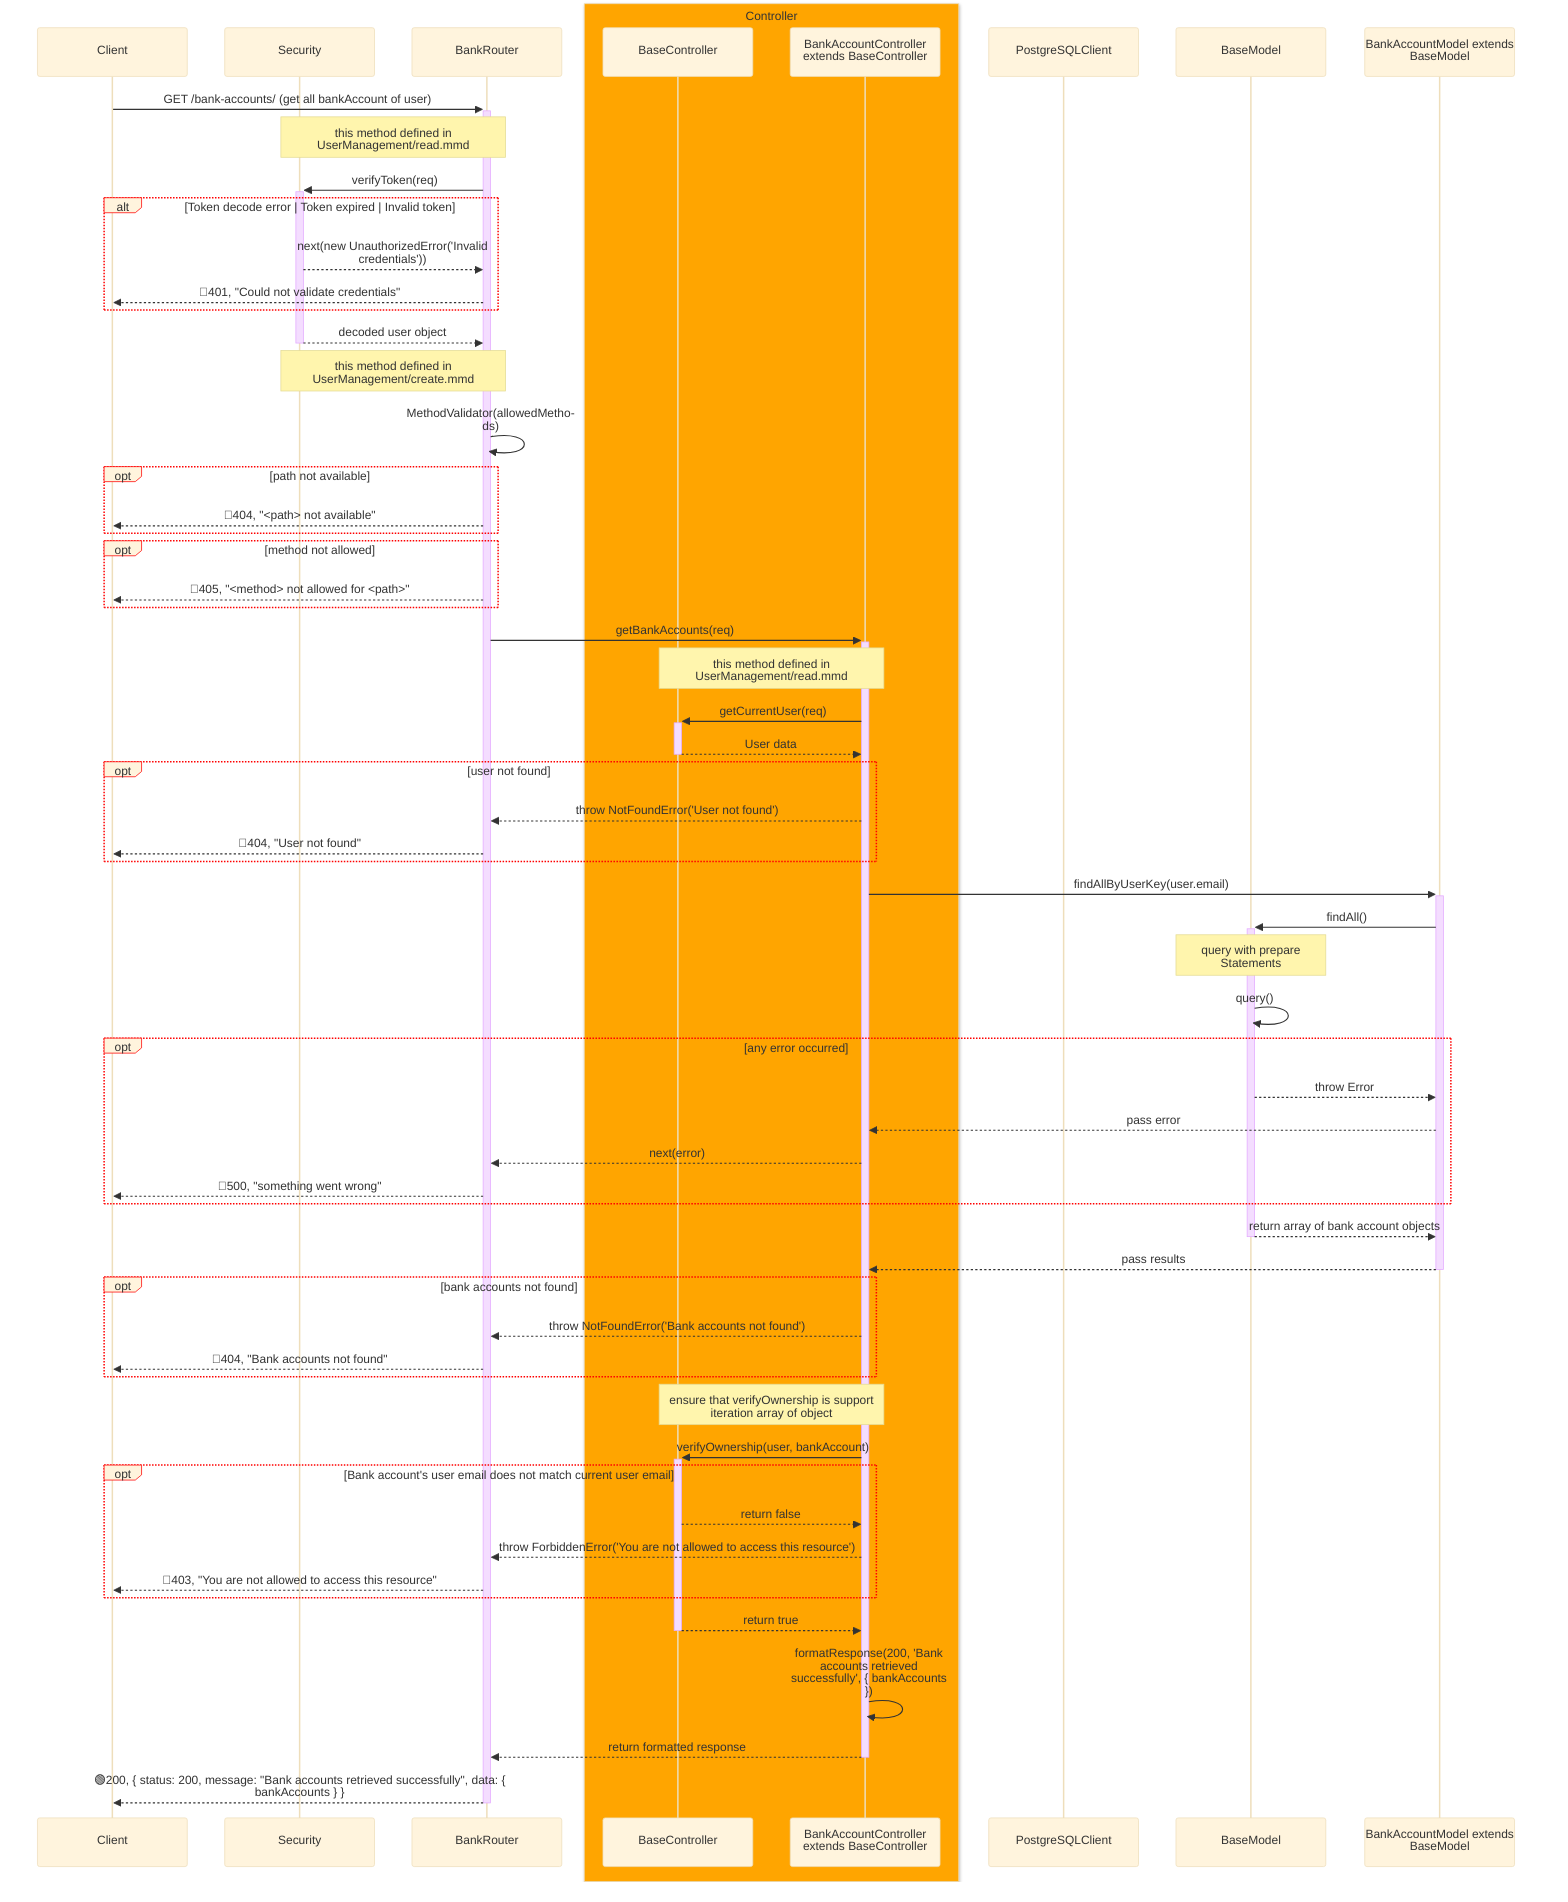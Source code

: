 %%{
    init: {
        "theme":"base",
        "themeVariables": {
            'labelBoxBorderColor': '#ff0000'
        },
        "sequence": { 
            "wrap": true, 
            "width": 200 
        } 
    }
}%%
sequenceDiagram
    participant Client
    participant Sec as Security
    participant Router as BankRouter
    box orange Controller
        participant BaseCont as BaseController
        participant Cont as BankAccountController extends BaseController
    end
    participant PGClient as PostgreSQLClient
    participant BaseModel as BaseModel 
    participant Model as BankAccountModel extends BaseModel

    Client->>+Router: GET /bank-accounts/ (get all bankAccount of user)
    Note over Sec, Router: this method defined in UserManagement/read.mmd
    Router->>+Sec: verifyToken(req)
    alt Token decode error | Token expired | Invalid token
        Sec-->>Router: next(new UnauthorizedError('Invalid credentials'))
        Router-->>Client: 🔴401, "Could not validate credentials"
    end
    Sec-->>-Router: decoded user object 

    Note over Sec, Router: this method defined in UserManagement/create.mmd
    Router->>Router: MethodValidator(allowedMethods)
    opt path not available
        Router-->>Client: 🔴404, "<path> not available"
    end
    opt method not allowed
        Router-->>Client: 🔴405, "<method> not allowed for <path>"
    end
    Router->>+Cont: getBankAccounts(req)
    Note over Cont, BaseCont: this method defined in UserManagement/read.mmd
    Cont->>+BaseCont: getCurrentUser(req)
    BaseCont-->>-Cont: User data

    opt user not found
        Cont-->>Router: throw NotFoundError('User not found')
        Router-->>Client: 🔴404, "User not found"
    end

    Cont->>+Model: findAllByUserKey(user.email)
    Model->>+BaseModel: findAll()
    Note over BaseModel: query with prepare Statements
    BaseModel->>BaseModel: query()
    opt any error occurred
        BaseModel-->>Model: throw Error
        Model-->>Cont: pass error
        Cont-->>Router: next(error)
        Router-->>Client: 🔴500, "something went wrong"
    end
    BaseModel-->>-Model: return array of bank account objects
    Model-->>-Cont: pass results

    opt bank accounts not found
        Cont-->>Router: throw NotFoundError('Bank accounts not found')
        Router-->>Client: 🔴404, "Bank accounts not found"
    end

    Note over Cont, BaseCont: ensure that verifyOwnership is support iteration array of object
    Cont->>+BaseCont: verifyOwnership(user, bankAccount)
    opt Bank account's user email does not match current user email
        BaseCont-->>Cont: return false
        Cont-->>Router: throw ForbiddenError('You are not allowed to access this resource')
        Router-->>Client: 🔴403, "You are not allowed to access this resource"
    end
    BaseCont-->>-Cont: return true

    Cont->>Cont: formatResponse(200, 'Bank accounts retrieved successfully', { bankAccounts })
    Cont-->>-Router: return formatted response
    Router-->>-Client: 🟢200, { status: 200, message: "Bank accounts retrieved successfully", data: { bankAccounts } }